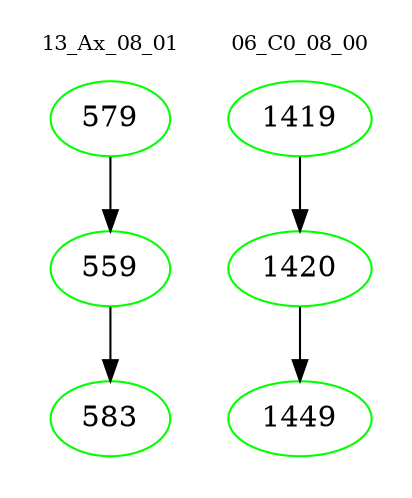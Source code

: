 digraph{
subgraph cluster_0 {
color = white
label = "13_Ax_08_01";
fontsize=10;
T0_579 [label="579", color="green"]
T0_579 -> T0_559 [color="black"]
T0_559 [label="559", color="green"]
T0_559 -> T0_583 [color="black"]
T0_583 [label="583", color="green"]
}
subgraph cluster_1 {
color = white
label = "06_C0_08_00";
fontsize=10;
T1_1419 [label="1419", color="green"]
T1_1419 -> T1_1420 [color="black"]
T1_1420 [label="1420", color="green"]
T1_1420 -> T1_1449 [color="black"]
T1_1449 [label="1449", color="green"]
}
}
